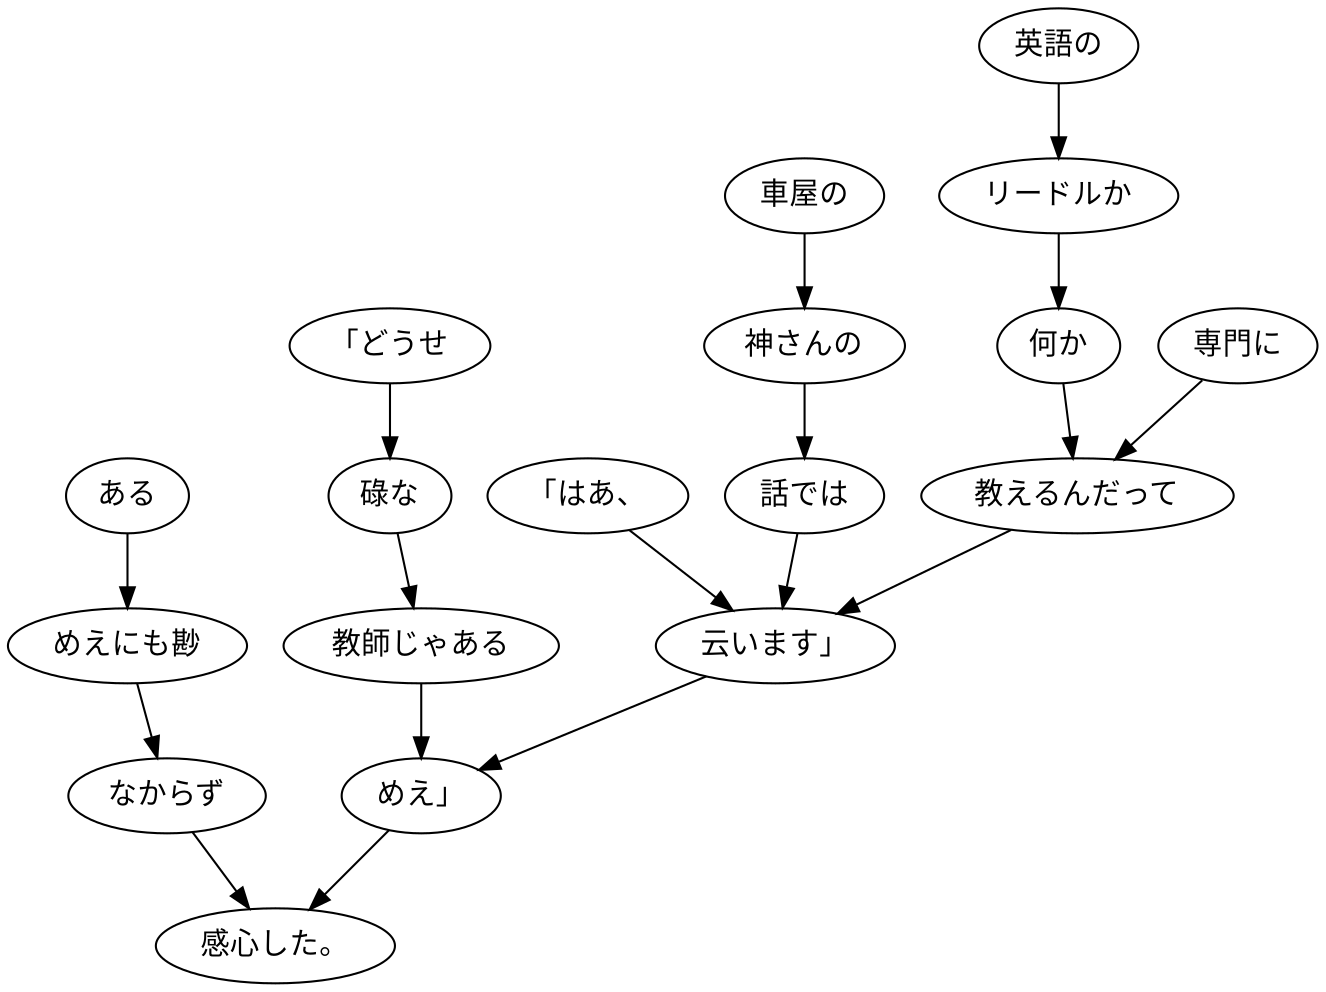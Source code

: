 digraph graph1860 {
	node0 [label="「はあ、"];
	node1 [label="車屋の"];
	node2 [label="神さんの"];
	node3 [label="話では"];
	node4 [label="英語の"];
	node5 [label="リードルか"];
	node6 [label="何か"];
	node7 [label="専門に"];
	node8 [label="教えるんだって"];
	node9 [label="云います」"];
	node10 [label="「どうせ"];
	node11 [label="碌な"];
	node12 [label="教師じゃある"];
	node13 [label="めえ」"];
	node14 [label="ある"];
	node15 [label="めえにも尠"];
	node16 [label="なからず"];
	node17 [label="感心した。"];
	node0 -> node9;
	node1 -> node2;
	node2 -> node3;
	node3 -> node9;
	node4 -> node5;
	node5 -> node6;
	node6 -> node8;
	node7 -> node8;
	node8 -> node9;
	node9 -> node13;
	node10 -> node11;
	node11 -> node12;
	node12 -> node13;
	node13 -> node17;
	node14 -> node15;
	node15 -> node16;
	node16 -> node17;
}
